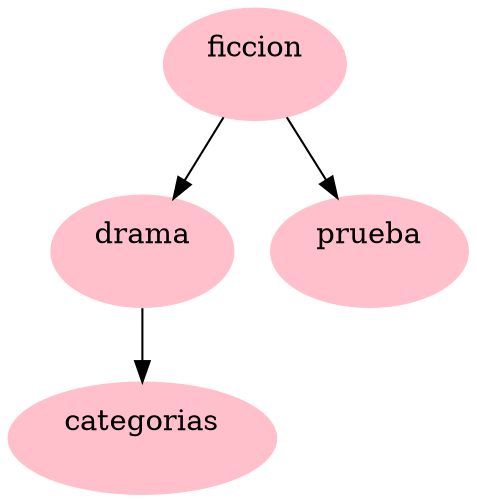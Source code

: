 digraph G {
"ficcion\n "[sides=5,color=pink,style=filled]; "ficcion\n "->"drama\n ";
"ficcion\n "->"prueba\n ";
"drama\n "->"categorias\n ";
 "drama\n "[sides=5,color = pink,style=filled];"categorias\n "[sides=5,color = pink,style=filled]; "prueba\n "[sides=5,color = pink,style=filled];}